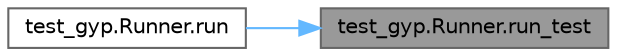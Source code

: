 digraph "test_gyp.Runner.run_test"
{
 // LATEX_PDF_SIZE
  bgcolor="transparent";
  edge [fontname=Helvetica,fontsize=10,labelfontname=Helvetica,labelfontsize=10];
  node [fontname=Helvetica,fontsize=10,shape=box,height=0.2,width=0.4];
  rankdir="RL";
  Node1 [id="Node000001",label="test_gyp.Runner.run_test",height=0.2,width=0.4,color="gray40", fillcolor="grey60", style="filled", fontcolor="black",tooltip=" "];
  Node1 -> Node2 [id="edge1_Node000001_Node000002",dir="back",color="steelblue1",style="solid",tooltip=" "];
  Node2 [id="Node000002",label="test_gyp.Runner.run",height=0.2,width=0.4,color="grey40", fillcolor="white", style="filled",URL="$classtest__gyp_1_1_runner.html#ace70b5b6173bd780da53f6837560cde0",tooltip=" "];
}
